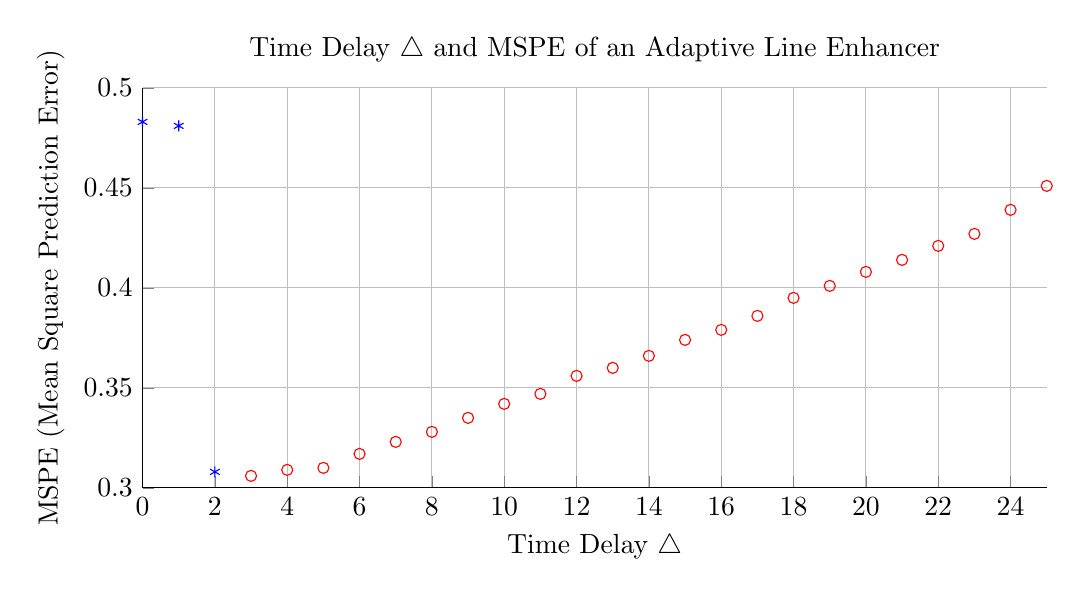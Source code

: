 % This file was created by matlab2tikz v0.4.7 (commit 1fe4f59b3318f420f97af7fe257e27c8a5568af7) running on MATLAB 8.3.
% Copyright (c) 2008--2014, Nico Schlömer <nico.schloemer@gmail.com>
% All rights reserved.
% Minimal pgfplots version: 1.3
% 
% The latest updates can be retrieved from
%   http://www.mathworks.com/matlabcentral/fileexchange/22022-matlab2tikz
% where you can also make suggestions and rate matlab2tikz.
% 
\begin{tikzpicture}

\begin{axis}[%
width=4.521in,
height=2in,
scale only axis,
xmin=0,
xmax=25,
xlabel={Time Delay $ \bigtriangleup $},
xmajorgrids,
ymin=0.3,
ymax=0.5,
ylabel={MSPE (Mean Square Prediction Error)},
ymajorgrids,
title={Time Delay $ \bigtriangleup $ and MSPE of an Adaptive Line Enhancer},
axis x line*=bottom,
axis y line*=left
]
\addplot [color=blue,only marks,mark=asterisk,mark options={solid},forget plot]
  table[row sep=crcr]{0	0.483\\
};
\addplot [color=blue,only marks,mark=asterisk,mark options={solid},forget plot]
  table[row sep=crcr]{1	0.481\\
};
\addplot [color=blue,only marks,mark=asterisk,mark options={solid},forget plot]
  table[row sep=crcr]{2	0.308\\
};
\addplot [color=red,only marks,mark=o,mark options={solid},forget plot]
  table[row sep=crcr]{3	0.306\\
};
\addplot [color=red,only marks,mark=o,mark options={solid},forget plot]
  table[row sep=crcr]{4	0.309\\
};
\addplot [color=red,only marks,mark=o,mark options={solid},forget plot]
  table[row sep=crcr]{5	0.31\\
};
\addplot [color=red,only marks,mark=o,mark options={solid},forget plot]
  table[row sep=crcr]{6	0.317\\
};
\addplot [color=red,only marks,mark=o,mark options={solid},forget plot]
  table[row sep=crcr]{7	0.323\\
};
\addplot [color=red,only marks,mark=o,mark options={solid},forget plot]
  table[row sep=crcr]{8	0.328\\
};
\addplot [color=red,only marks,mark=o,mark options={solid},forget plot]
  table[row sep=crcr]{9	0.335\\
};
\addplot [color=red,only marks,mark=o,mark options={solid},forget plot]
  table[row sep=crcr]{10	0.342\\
};
\addplot [color=red,only marks,mark=o,mark options={solid},forget plot]
  table[row sep=crcr]{11	0.347\\
};
\addplot [color=red,only marks,mark=o,mark options={solid},forget plot]
  table[row sep=crcr]{12	0.356\\
};
\addplot [color=red,only marks,mark=o,mark options={solid},forget plot]
  table[row sep=crcr]{13	0.36\\
};
\addplot [color=red,only marks,mark=o,mark options={solid},forget plot]
  table[row sep=crcr]{14	0.366\\
};
\addplot [color=red,only marks,mark=o,mark options={solid},forget plot]
  table[row sep=crcr]{15	0.374\\
};
\addplot [color=red,only marks,mark=o,mark options={solid},forget plot]
  table[row sep=crcr]{16	0.379\\
};
\addplot [color=red,only marks,mark=o,mark options={solid},forget plot]
  table[row sep=crcr]{17	0.386\\
};
\addplot [color=red,only marks,mark=o,mark options={solid},forget plot]
  table[row sep=crcr]{18	0.395\\
};
\addplot [color=red,only marks,mark=o,mark options={solid},forget plot]
  table[row sep=crcr]{19	0.401\\
};
\addplot [color=red,only marks,mark=o,mark options={solid},forget plot]
  table[row sep=crcr]{20	0.408\\
};
\addplot [color=red,only marks,mark=o,mark options={solid},forget plot]
  table[row sep=crcr]{21	0.414\\
};
\addplot [color=red,only marks,mark=o,mark options={solid},forget plot]
  table[row sep=crcr]{22	0.421\\
};
\addplot [color=red,only marks,mark=o,mark options={solid},forget plot]
  table[row sep=crcr]{23	0.427\\
};
\addplot [color=red,only marks,mark=o,mark options={solid},forget plot]
  table[row sep=crcr]{24	0.439\\
};
\addplot [color=red,only marks,mark=o,mark options={solid},forget plot]
  table[row sep=crcr]{25	0.451\\
};
\end{axis}
\end{tikzpicture}%
